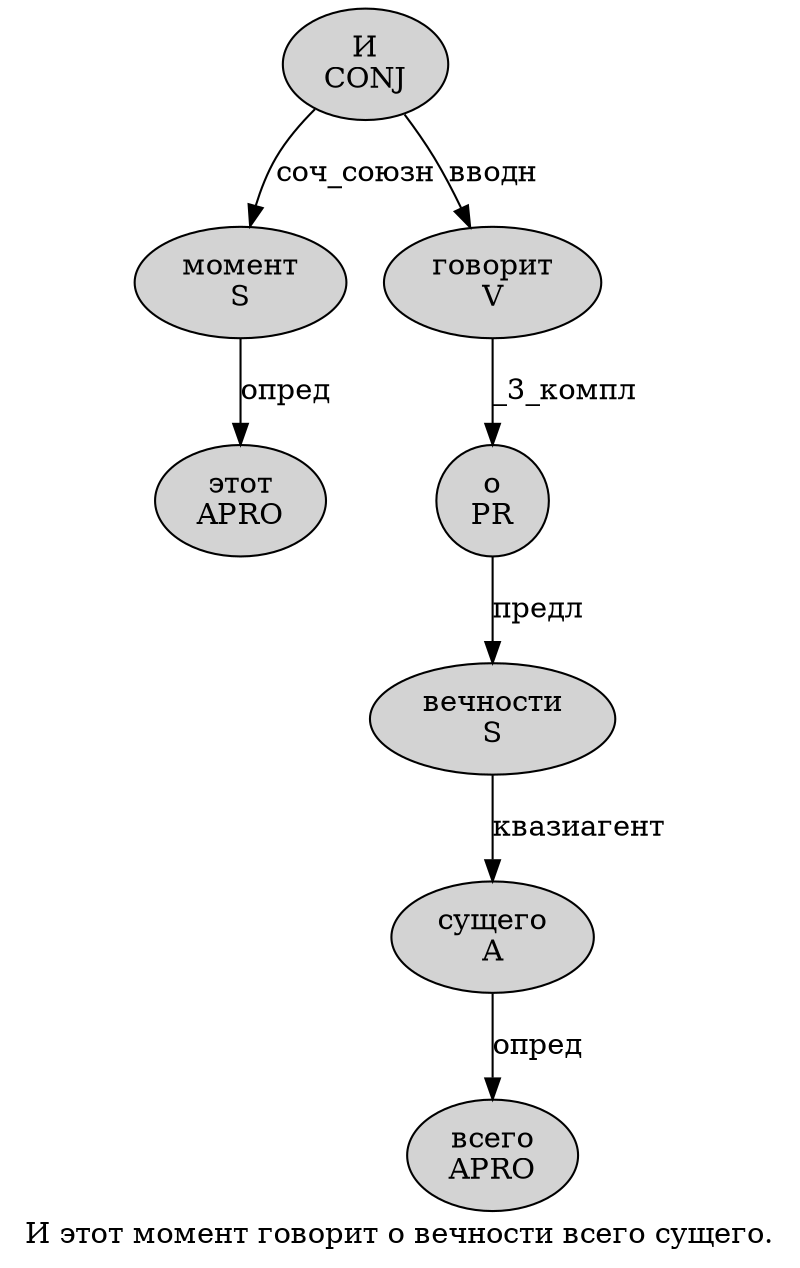 digraph SENTENCE_2094 {
	graph [label="И этот момент говорит о вечности всего сущего."]
	node [style=filled]
		0 [label="И
CONJ" color="" fillcolor=lightgray penwidth=1 shape=ellipse]
		1 [label="этот
APRO" color="" fillcolor=lightgray penwidth=1 shape=ellipse]
		2 [label="момент
S" color="" fillcolor=lightgray penwidth=1 shape=ellipse]
		3 [label="говорит
V" color="" fillcolor=lightgray penwidth=1 shape=ellipse]
		4 [label="о
PR" color="" fillcolor=lightgray penwidth=1 shape=ellipse]
		5 [label="вечности
S" color="" fillcolor=lightgray penwidth=1 shape=ellipse]
		6 [label="всего
APRO" color="" fillcolor=lightgray penwidth=1 shape=ellipse]
		7 [label="сущего
A" color="" fillcolor=lightgray penwidth=1 shape=ellipse]
			0 -> 2 [label="соч_союзн"]
			0 -> 3 [label="вводн"]
			3 -> 4 [label="_3_компл"]
			2 -> 1 [label="опред"]
			4 -> 5 [label="предл"]
			7 -> 6 [label="опред"]
			5 -> 7 [label="квазиагент"]
}